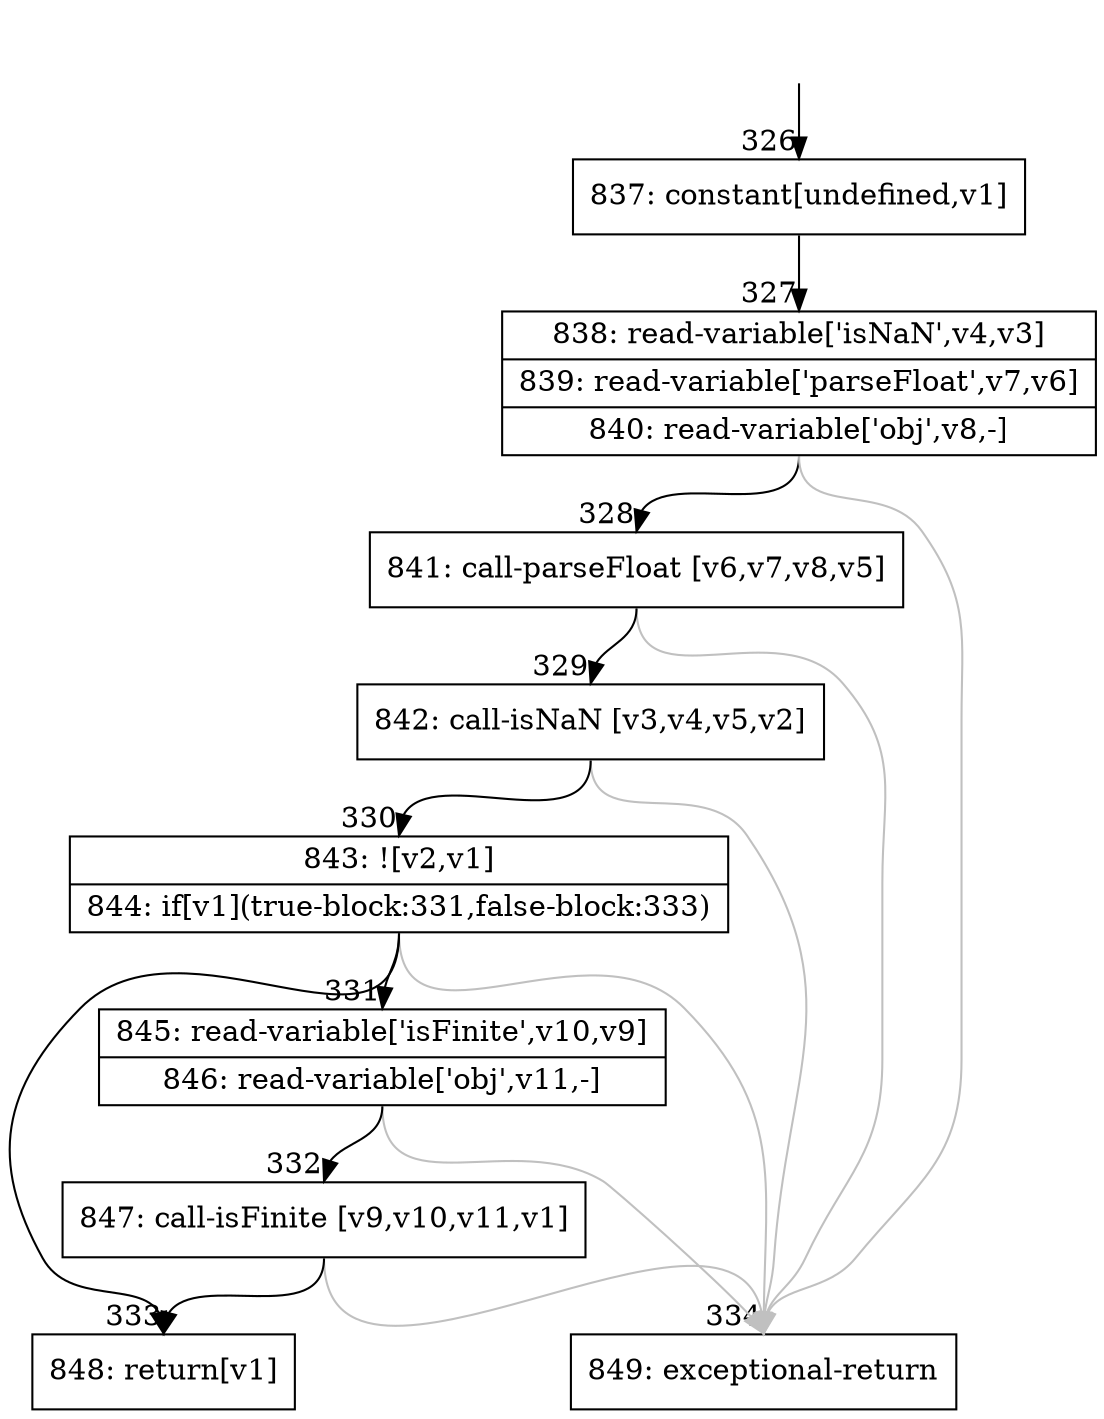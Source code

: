 digraph {
rankdir="TD"
BB_entry27[shape=none,label=""];
BB_entry27 -> BB326 [tailport=s, headport=n, headlabel="    326"]
BB326 [shape=record label="{837: constant[undefined,v1]}" ] 
BB326 -> BB327 [tailport=s, headport=n, headlabel="      327"]
BB327 [shape=record label="{838: read-variable['isNaN',v4,v3]|839: read-variable['parseFloat',v7,v6]|840: read-variable['obj',v8,-]}" ] 
BB327 -> BB328 [tailport=s, headport=n, headlabel="      328"]
BB327 -> BB334 [tailport=s, headport=n, color=gray, headlabel="      334"]
BB328 [shape=record label="{841: call-parseFloat [v6,v7,v8,v5]}" ] 
BB328 -> BB329 [tailport=s, headport=n, headlabel="      329"]
BB328 -> BB334 [tailport=s, headport=n, color=gray]
BB329 [shape=record label="{842: call-isNaN [v3,v4,v5,v2]}" ] 
BB329 -> BB330 [tailport=s, headport=n, headlabel="      330"]
BB329 -> BB334 [tailport=s, headport=n, color=gray]
BB330 [shape=record label="{843: ![v2,v1]|844: if[v1](true-block:331,false-block:333)}" ] 
BB330 -> BB333 [tailport=s, headport=n, headlabel="      333"]
BB330 -> BB331 [tailport=s, headport=n, headlabel="      331"]
BB330 -> BB334 [tailport=s, headport=n, color=gray]
BB331 [shape=record label="{845: read-variable['isFinite',v10,v9]|846: read-variable['obj',v11,-]}" ] 
BB331 -> BB332 [tailport=s, headport=n, headlabel="      332"]
BB331 -> BB334 [tailport=s, headport=n, color=gray]
BB332 [shape=record label="{847: call-isFinite [v9,v10,v11,v1]}" ] 
BB332 -> BB333 [tailport=s, headport=n]
BB332 -> BB334 [tailport=s, headport=n, color=gray]
BB333 [shape=record label="{848: return[v1]}" ] 
BB334 [shape=record label="{849: exceptional-return}" ] 
//#$~ 457
}
